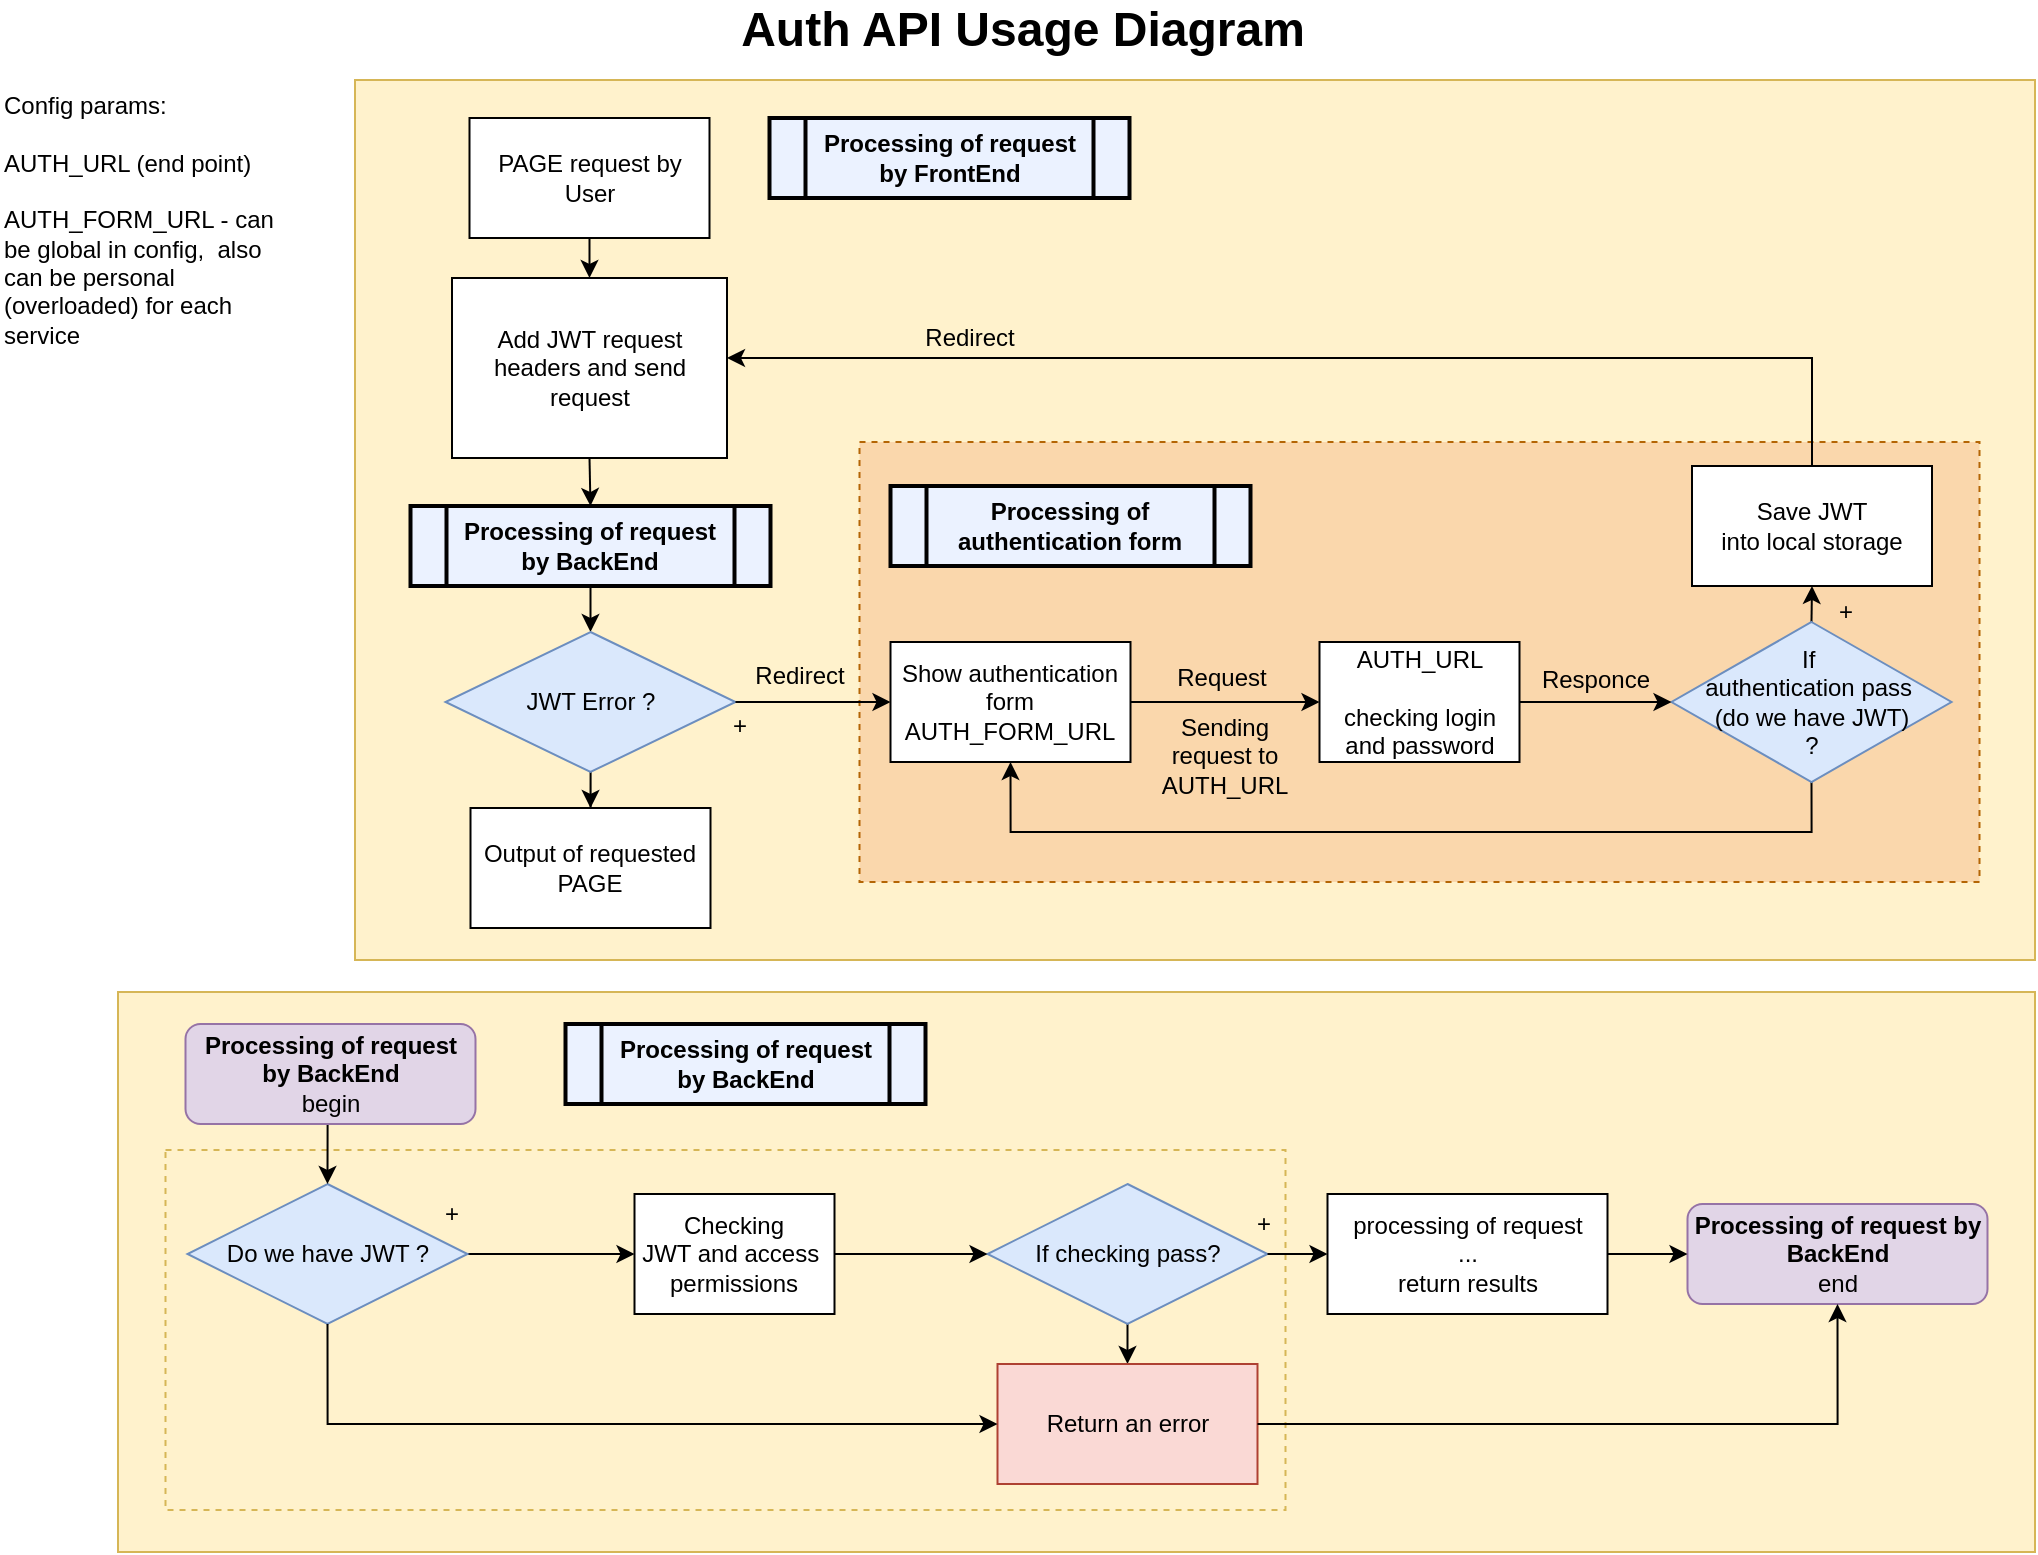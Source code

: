 <mxfile version="20.7.4" type="device" pages="2"><diagram id="pgNdtKvIm3WtKwWCNbx0" name="authentification en"><mxGraphModel dx="1418" dy="5790" grid="1" gridSize="10" guides="1" tooltips="1" connect="1" arrows="1" fold="1" page="1" pageScale="1" pageWidth="1169" pageHeight="1654" math="0" shadow="0"><root><mxCell id="0"/><mxCell id="1" parent="0"/><mxCell id="tO3DYTE5YG-FXNbUi3c9-1" value="" style="rounded=0;whiteSpace=wrap;html=1;fillColor=#fff2cc;strokeColor=#d6b656;" vertex="1" parent="1"><mxGeometry x="129" y="-4444" width="958.5" height="280" as="geometry"/></mxCell><mxCell id="tO3DYTE5YG-FXNbUi3c9-2" value="" style="rounded=0;whiteSpace=wrap;html=1;strokeWidth=1;dashed=1;fillColor=#fff2cc;strokeColor=#d6b656;" vertex="1" parent="1"><mxGeometry x="152.75" y="-4365" width="560" height="180" as="geometry"/></mxCell><mxCell id="tO3DYTE5YG-FXNbUi3c9-3" value="" style="rounded=0;whiteSpace=wrap;html=1;fillColor=#fff2cc;strokeColor=#d6b656;" vertex="1" parent="1"><mxGeometry x="247.5" y="-4900" width="840" height="440" as="geometry"/></mxCell><mxCell id="tO3DYTE5YG-FXNbUi3c9-4" value="" style="rounded=0;whiteSpace=wrap;html=1;strokeWidth=1;dashed=1;fillColor=#fad7ac;strokeColor=#b46504;" vertex="1" parent="1"><mxGeometry x="499.75" y="-4719" width="560" height="220" as="geometry"/></mxCell><mxCell id="tO3DYTE5YG-FXNbUi3c9-5" value="Config params:&lt;br&gt;&lt;br&gt;AUTH_URL (end point)&lt;div&gt;&lt;br&gt;&lt;/div&gt;&lt;div&gt;&lt;span style=&quot;text-align: center;&quot;&gt;AUTH_FORM_URL - can be global in config,&amp;nbsp; also can be personal (overloaded) for each service&lt;/span&gt;&lt;br&gt;&lt;/div&gt;" style="text;html=1;strokeColor=none;fillColor=none;align=left;verticalAlign=middle;whiteSpace=wrap;rounded=0;" vertex="1" parent="1"><mxGeometry x="70" y="-4900" width="140" height="140" as="geometry"/></mxCell><mxCell id="tO3DYTE5YG-FXNbUi3c9-6" style="edgeStyle=orthogonalEdgeStyle;rounded=0;orthogonalLoop=1;jettySize=auto;html=1;exitX=0.5;exitY=1;exitDx=0;exitDy=0;entryX=0.5;entryY=0;entryDx=0;entryDy=0;" edge="1" parent="1" source="tO3DYTE5YG-FXNbUi3c9-7" target="tO3DYTE5YG-FXNbUi3c9-9"><mxGeometry relative="1" as="geometry"/></mxCell><mxCell id="tO3DYTE5YG-FXNbUi3c9-7" value="&lt;div&gt;&lt;b&gt;Processing of request by BackEnd&lt;/b&gt;&lt;/div&gt;" style="shape=process;whiteSpace=wrap;html=1;backgroundOutline=1;strokeWidth=2;fillColor=#EBF2FF;" vertex="1" parent="1"><mxGeometry x="275.25" y="-4687" width="180" height="40" as="geometry"/></mxCell><mxCell id="tO3DYTE5YG-FXNbUi3c9-8" style="edgeStyle=orthogonalEdgeStyle;rounded=0;orthogonalLoop=1;jettySize=auto;html=1;entryX=0.5;entryY=0;entryDx=0;entryDy=0;" edge="1" parent="1" source="tO3DYTE5YG-FXNbUi3c9-9" target="tO3DYTE5YG-FXNbUi3c9-12"><mxGeometry relative="1" as="geometry"/></mxCell><mxCell id="tO3DYTE5YG-FXNbUi3c9-9" value="JWT Error ?" style="rhombus;whiteSpace=wrap;html=1;fillColor=#dae8fc;strokeColor=#6c8ebf;" vertex="1" parent="1"><mxGeometry x="292.75" y="-4624" width="145" height="70" as="geometry"/></mxCell><mxCell id="tO3DYTE5YG-FXNbUi3c9-10" style="edgeStyle=orthogonalEdgeStyle;rounded=0;orthogonalLoop=1;jettySize=auto;html=1;exitX=1;exitY=0.5;exitDx=0;exitDy=0;entryX=0;entryY=0.5;entryDx=0;entryDy=0;" edge="1" parent="1" source="tO3DYTE5YG-FXNbUi3c9-11" target="tO3DYTE5YG-FXNbUi3c9-41"><mxGeometry relative="1" as="geometry"/></mxCell><mxCell id="tO3DYTE5YG-FXNbUi3c9-11" value="&lt;div&gt;&lt;span&gt;Show authentication form&lt;/span&gt;&lt;/div&gt;&lt;div&gt;&lt;span style=&quot;background-color: initial;&quot;&gt;AUTH_FORM_URL&lt;/span&gt;&lt;br&gt;&lt;/div&gt;" style="rounded=0;whiteSpace=wrap;html=1;align=center;" vertex="1" parent="1"><mxGeometry x="515.25" y="-4619" width="120" height="60" as="geometry"/></mxCell><mxCell id="tO3DYTE5YG-FXNbUi3c9-12" value="&lt;div&gt;Output of requested&lt;/div&gt;PAGE" style="rounded=0;whiteSpace=wrap;html=1;" vertex="1" parent="1"><mxGeometry x="305.25" y="-4536" width="120" height="60" as="geometry"/></mxCell><mxCell id="tO3DYTE5YG-FXNbUi3c9-13" style="edgeStyle=orthogonalEdgeStyle;rounded=0;orthogonalLoop=1;jettySize=auto;html=1;exitX=0.5;exitY=1;exitDx=0;exitDy=0;entryX=0.5;entryY=0;entryDx=0;entryDy=0;" edge="1" parent="1" source="tO3DYTE5YG-FXNbUi3c9-14" target="tO3DYTE5YG-FXNbUi3c9-38"><mxGeometry relative="1" as="geometry"/></mxCell><mxCell id="tO3DYTE5YG-FXNbUi3c9-14" value="PAGE request by User" style="rounded=0;whiteSpace=wrap;html=1;" vertex="1" parent="1"><mxGeometry x="304.75" y="-4881" width="120" height="60" as="geometry"/></mxCell><mxCell id="tO3DYTE5YG-FXNbUi3c9-15" value="" style="endArrow=classic;html=1;rounded=0;exitX=1;exitY=0.5;exitDx=0;exitDy=0;entryX=0;entryY=0.5;entryDx=0;entryDy=0;" edge="1" parent="1" source="tO3DYTE5YG-FXNbUi3c9-9" target="tO3DYTE5YG-FXNbUi3c9-11"><mxGeometry width="50" height="50" relative="1" as="geometry"><mxPoint x="620.25" y="-4724" as="sourcePoint"/><mxPoint x="670.25" y="-4774" as="targetPoint"/></mxGeometry></mxCell><mxCell id="tO3DYTE5YG-FXNbUi3c9-16" style="edgeStyle=orthogonalEdgeStyle;rounded=0;orthogonalLoop=1;jettySize=auto;html=1;exitX=0.5;exitY=1;exitDx=0;exitDy=0;entryX=0.5;entryY=1;entryDx=0;entryDy=0;" edge="1" parent="1" source="tO3DYTE5YG-FXNbUi3c9-18" target="tO3DYTE5YG-FXNbUi3c9-11"><mxGeometry relative="1" as="geometry"><Array as="points"><mxPoint x="976.25" y="-4524"/><mxPoint x="575.25" y="-4524"/></Array></mxGeometry></mxCell><mxCell id="tO3DYTE5YG-FXNbUi3c9-17" style="edgeStyle=orthogonalEdgeStyle;rounded=0;orthogonalLoop=1;jettySize=auto;html=1;exitX=0.5;exitY=0;exitDx=0;exitDy=0;entryX=0.5;entryY=1;entryDx=0;entryDy=0;" edge="1" parent="1" source="tO3DYTE5YG-FXNbUi3c9-18" target="tO3DYTE5YG-FXNbUi3c9-22"><mxGeometry relative="1" as="geometry"/></mxCell><mxCell id="tO3DYTE5YG-FXNbUi3c9-18" value="If&amp;nbsp;&lt;div&gt;authentication&lt;span style=&quot;background-color: initial;&quot;&gt;&amp;nbsp;pass&amp;nbsp;&lt;/span&gt;&lt;div&gt;(do we have JWT)&lt;br&gt;?&lt;/div&gt;&lt;/div&gt;" style="rhombus;whiteSpace=wrap;html=1;fillColor=#dae8fc;strokeColor=#6c8ebf;" vertex="1" parent="1"><mxGeometry x="905.75" y="-4629" width="140" height="80" as="geometry"/></mxCell><mxCell id="tO3DYTE5YG-FXNbUi3c9-19" value="+" style="text;html=1;strokeColor=none;fillColor=none;align=center;verticalAlign=middle;whiteSpace=wrap;rounded=0;" vertex="1" parent="1"><mxGeometry x="429.75" y="-4587" width="20" height="20" as="geometry"/></mxCell><mxCell id="tO3DYTE5YG-FXNbUi3c9-20" value="&lt;b&gt;Processing of request by FrontEnd&lt;/b&gt;" style="shape=process;whiteSpace=wrap;html=1;backgroundOutline=1;strokeWidth=2;fillColor=#EBF2FF;" vertex="1" parent="1"><mxGeometry x="454.75" y="-4881" width="180" height="40" as="geometry"/></mxCell><mxCell id="tO3DYTE5YG-FXNbUi3c9-21" style="edgeStyle=orthogonalEdgeStyle;rounded=0;orthogonalLoop=1;jettySize=auto;html=1;exitX=0.5;exitY=0;exitDx=0;exitDy=0;entryX=1;entryY=0.5;entryDx=0;entryDy=0;" edge="1" parent="1" source="tO3DYTE5YG-FXNbUi3c9-22"><mxGeometry relative="1" as="geometry"><mxPoint x="433.5" y="-4761" as="targetPoint"/><Array as="points"><mxPoint x="976.25" y="-4761"/></Array></mxGeometry></mxCell><mxCell id="tO3DYTE5YG-FXNbUi3c9-22" value="Save JWT&lt;br&gt;into local storage" style="rounded=0;whiteSpace=wrap;html=1;" vertex="1" parent="1"><mxGeometry x="916" y="-4707" width="120" height="60" as="geometry"/></mxCell><mxCell id="tO3DYTE5YG-FXNbUi3c9-23" style="edgeStyle=orthogonalEdgeStyle;rounded=0;orthogonalLoop=1;jettySize=auto;html=1;exitX=1;exitY=0.5;exitDx=0;exitDy=0;entryX=0;entryY=0.5;entryDx=0;entryDy=0;" edge="1" parent="1" source="tO3DYTE5YG-FXNbUi3c9-24" target="tO3DYTE5YG-FXNbUi3c9-47"><mxGeometry relative="1" as="geometry"/></mxCell><mxCell id="tO3DYTE5YG-FXNbUi3c9-24" value="Do we have JWT ?" style="rhombus;whiteSpace=wrap;html=1;fillColor=#dae8fc;strokeColor=#6c8ebf;" vertex="1" parent="1"><mxGeometry x="163.75" y="-4348" width="140" height="70" as="geometry"/></mxCell><mxCell id="tO3DYTE5YG-FXNbUi3c9-25" style="edgeStyle=orthogonalEdgeStyle;rounded=0;orthogonalLoop=1;jettySize=auto;html=1;exitX=0.5;exitY=1;exitDx=0;exitDy=0;entryX=0.5;entryY=0;entryDx=0;entryDy=0;" edge="1" parent="1" source="tO3DYTE5YG-FXNbUi3c9-26" target="tO3DYTE5YG-FXNbUi3c9-27"><mxGeometry relative="1" as="geometry"/></mxCell><mxCell id="tO3DYTE5YG-FXNbUi3c9-26" value="If checking pass?" style="rhombus;whiteSpace=wrap;html=1;fillColor=#dae8fc;strokeColor=#6c8ebf;" vertex="1" parent="1"><mxGeometry x="563.75" y="-4348" width="140" height="70" as="geometry"/></mxCell><mxCell id="tO3DYTE5YG-FXNbUi3c9-27" value="Return an error" style="rounded=0;whiteSpace=wrap;html=1;fillColor=#fad9d5;strokeColor=#ae4132;" vertex="1" parent="1"><mxGeometry x="568.75" y="-4258" width="130" height="60" as="geometry"/></mxCell><mxCell id="tO3DYTE5YG-FXNbUi3c9-28" style="edgeStyle=orthogonalEdgeStyle;rounded=0;orthogonalLoop=1;jettySize=auto;html=1;exitX=0.5;exitY=1;exitDx=0;exitDy=0;entryX=0;entryY=0.5;entryDx=0;entryDy=0;" edge="1" parent="1" source="tO3DYTE5YG-FXNbUi3c9-24" target="tO3DYTE5YG-FXNbUi3c9-27"><mxGeometry relative="1" as="geometry"/></mxCell><mxCell id="tO3DYTE5YG-FXNbUi3c9-29" value="processing of request&lt;br&gt;...&lt;br&gt;return results" style="rounded=0;whiteSpace=wrap;html=1;" vertex="1" parent="1"><mxGeometry x="733.75" y="-4343" width="140" height="60" as="geometry"/></mxCell><mxCell id="tO3DYTE5YG-FXNbUi3c9-30" style="edgeStyle=orthogonalEdgeStyle;rounded=0;orthogonalLoop=1;jettySize=auto;html=1;exitX=1;exitY=0.5;exitDx=0;exitDy=0;entryX=0;entryY=0.5;entryDx=0;entryDy=0;" edge="1" parent="1" source="tO3DYTE5YG-FXNbUi3c9-26" target="tO3DYTE5YG-FXNbUi3c9-29"><mxGeometry relative="1" as="geometry"/></mxCell><mxCell id="tO3DYTE5YG-FXNbUi3c9-31" value="&lt;b&gt;Processing of request by BackEnd&lt;/b&gt;" style="shape=process;whiteSpace=wrap;html=1;backgroundOutline=1;strokeWidth=2;fillColor=#EBF2FF;" vertex="1" parent="1"><mxGeometry x="352.75" y="-4428" width="180" height="40" as="geometry"/></mxCell><mxCell id="tO3DYTE5YG-FXNbUi3c9-32" style="edgeStyle=orthogonalEdgeStyle;rounded=0;orthogonalLoop=1;jettySize=auto;html=1;exitX=0.5;exitY=1;exitDx=0;exitDy=0;entryX=0.5;entryY=0;entryDx=0;entryDy=0;" edge="1" parent="1" source="tO3DYTE5YG-FXNbUi3c9-33" target="tO3DYTE5YG-FXNbUi3c9-24"><mxGeometry relative="1" as="geometry"/></mxCell><mxCell id="tO3DYTE5YG-FXNbUi3c9-33" value="&lt;b&gt;Processing of request by BackEnd&lt;/b&gt;&lt;div&gt;begin&lt;/div&gt;" style="rounded=1;whiteSpace=wrap;html=1;fillColor=#e1d5e7;strokeColor=#9673a6;" vertex="1" parent="1"><mxGeometry x="162.75" y="-4428" width="145" height="50" as="geometry"/></mxCell><mxCell id="tO3DYTE5YG-FXNbUi3c9-34" value="&lt;b&gt;Processing of request by BackEnd&lt;/b&gt;&lt;div&gt;end&lt;/div&gt;" style="rounded=1;whiteSpace=wrap;html=1;fillColor=#e1d5e7;strokeColor=#9673a6;" vertex="1" parent="1"><mxGeometry x="913.75" y="-4338" width="150" height="50" as="geometry"/></mxCell><mxCell id="tO3DYTE5YG-FXNbUi3c9-35" style="edgeStyle=orthogonalEdgeStyle;rounded=0;orthogonalLoop=1;jettySize=auto;html=1;exitX=1;exitY=0.5;exitDx=0;exitDy=0;entryX=0.5;entryY=1;entryDx=0;entryDy=0;" edge="1" parent="1" source="tO3DYTE5YG-FXNbUi3c9-27" target="tO3DYTE5YG-FXNbUi3c9-34"><mxGeometry relative="1" as="geometry"/></mxCell><mxCell id="tO3DYTE5YG-FXNbUi3c9-36" style="edgeStyle=orthogonalEdgeStyle;rounded=0;orthogonalLoop=1;jettySize=auto;html=1;exitX=1;exitY=0.5;exitDx=0;exitDy=0;entryX=0;entryY=0.5;entryDx=0;entryDy=0;" edge="1" parent="1" source="tO3DYTE5YG-FXNbUi3c9-29" target="tO3DYTE5YG-FXNbUi3c9-34"><mxGeometry relative="1" as="geometry"/></mxCell><mxCell id="tO3DYTE5YG-FXNbUi3c9-37" style="edgeStyle=orthogonalEdgeStyle;rounded=0;orthogonalLoop=1;jettySize=auto;html=1;exitX=0.5;exitY=1;exitDx=0;exitDy=0;entryX=0.5;entryY=0;entryDx=0;entryDy=0;" edge="1" parent="1" source="tO3DYTE5YG-FXNbUi3c9-38" target="tO3DYTE5YG-FXNbUi3c9-7"><mxGeometry relative="1" as="geometry"/></mxCell><mxCell id="tO3DYTE5YG-FXNbUi3c9-38" value="&lt;div&gt;&lt;span style=&quot;background-color: initial;&quot;&gt;Add JWT request headers and s&lt;/span&gt;end request&lt;/div&gt;" style="rounded=0;whiteSpace=wrap;html=1;" vertex="1" parent="1"><mxGeometry x="296" y="-4801" width="137.5" height="90" as="geometry"/></mxCell><mxCell id="tO3DYTE5YG-FXNbUi3c9-39" value="Redirect" style="text;html=1;strokeColor=none;fillColor=none;align=center;verticalAlign=middle;whiteSpace=wrap;rounded=0;" vertex="1" parent="1"><mxGeometry x="525.25" y="-4786" width="60" height="30" as="geometry"/></mxCell><mxCell id="tO3DYTE5YG-FXNbUi3c9-40" style="edgeStyle=orthogonalEdgeStyle;rounded=0;orthogonalLoop=1;jettySize=auto;html=1;exitX=1;exitY=0.5;exitDx=0;exitDy=0;entryX=0;entryY=0.5;entryDx=0;entryDy=0;" edge="1" parent="1" source="tO3DYTE5YG-FXNbUi3c9-41" target="tO3DYTE5YG-FXNbUi3c9-18"><mxGeometry relative="1" as="geometry"/></mxCell><mxCell id="tO3DYTE5YG-FXNbUi3c9-41" value="AUTH_URL&lt;br&gt;&lt;br&gt;&lt;div&gt;checking login and password&lt;/div&gt;" style="rounded=0;whiteSpace=wrap;html=1;" vertex="1" parent="1"><mxGeometry x="729.75" y="-4619" width="100" height="60" as="geometry"/></mxCell><mxCell id="tO3DYTE5YG-FXNbUi3c9-42" value="Redirect" style="text;html=1;strokeColor=none;fillColor=none;align=center;verticalAlign=middle;whiteSpace=wrap;rounded=0;" vertex="1" parent="1"><mxGeometry x="439.75" y="-4617" width="60" height="30" as="geometry"/></mxCell><mxCell id="tO3DYTE5YG-FXNbUi3c9-43" value="Request" style="text;html=1;strokeColor=none;fillColor=none;align=center;verticalAlign=middle;whiteSpace=wrap;rounded=0;" vertex="1" parent="1"><mxGeometry x="650.75" y="-4610" width="60" height="17" as="geometry"/></mxCell><mxCell id="tO3DYTE5YG-FXNbUi3c9-44" value="&lt;div&gt;Sending request to&lt;/div&gt;AUTH_URL" style="text;html=1;strokeColor=none;fillColor=none;align=center;verticalAlign=middle;whiteSpace=wrap;rounded=0;dashed=1;" vertex="1" parent="1"><mxGeometry x="644.5" y="-4577" width="74.5" height="30" as="geometry"/></mxCell><mxCell id="tO3DYTE5YG-FXNbUi3c9-45" value="Responce" style="text;html=1;strokeColor=none;fillColor=none;align=center;verticalAlign=middle;whiteSpace=wrap;rounded=0;" vertex="1" parent="1"><mxGeometry x="837.75" y="-4609" width="60" height="17" as="geometry"/></mxCell><mxCell id="tO3DYTE5YG-FXNbUi3c9-46" style="edgeStyle=orthogonalEdgeStyle;rounded=0;orthogonalLoop=1;jettySize=auto;html=1;exitX=1;exitY=0.5;exitDx=0;exitDy=0;entryX=0;entryY=0.5;entryDx=0;entryDy=0;" edge="1" parent="1" source="tO3DYTE5YG-FXNbUi3c9-47" target="tO3DYTE5YG-FXNbUi3c9-26"><mxGeometry relative="1" as="geometry"/></mxCell><mxCell id="tO3DYTE5YG-FXNbUi3c9-47" value="Checking&lt;br&gt;JWT and access&amp;nbsp; permissions" style="rounded=0;whiteSpace=wrap;html=1;" vertex="1" parent="1"><mxGeometry x="387.25" y="-4343" width="100" height="60" as="geometry"/></mxCell><mxCell id="tO3DYTE5YG-FXNbUi3c9-48" value="&lt;b&gt;Processing of authentication form&lt;/b&gt;" style="shape=process;whiteSpace=wrap;html=1;backgroundOutline=1;strokeWidth=2;fillColor=#EBF2FF;" vertex="1" parent="1"><mxGeometry x="515.25" y="-4697" width="180" height="40" as="geometry"/></mxCell><mxCell id="tO3DYTE5YG-FXNbUi3c9-49" value="+" style="text;html=1;strokeColor=none;fillColor=none;align=center;verticalAlign=middle;whiteSpace=wrap;rounded=0;" vertex="1" parent="1"><mxGeometry x="983.25" y="-4644" width="20" height="20" as="geometry"/></mxCell><mxCell id="tO3DYTE5YG-FXNbUi3c9-50" value="+" style="text;html=1;strokeColor=none;fillColor=none;align=center;verticalAlign=middle;whiteSpace=wrap;rounded=0;" vertex="1" parent="1"><mxGeometry x="286.25" y="-4343" width="20" height="20" as="geometry"/></mxCell><mxCell id="tO3DYTE5YG-FXNbUi3c9-51" value="+" style="text;html=1;strokeColor=none;fillColor=none;align=center;verticalAlign=middle;whiteSpace=wrap;rounded=0;" vertex="1" parent="1"><mxGeometry x="692.25" y="-4338" width="20" height="20" as="geometry"/></mxCell><mxCell id="tO3DYTE5YG-FXNbUi3c9-52" value="Auth API Usage Diagram" style="text;html=1;align=center;verticalAlign=middle;whiteSpace=wrap;rounded=0;fontSize=24;fontStyle=1" vertex="1" parent="1"><mxGeometry x="422.5" y="-4940" width="317" height="30" as="geometry"/></mxCell></root></mxGraphModel></diagram><diagram id="Vn9LXmc46parNy99KOzp" name="authentication ru"><mxGraphModel dx="591" dy="4335" grid="1" gridSize="10" guides="1" tooltips="1" connect="1" arrows="1" fold="1" page="1" pageScale="1" pageWidth="827" pageHeight="1169" math="0" shadow="0"><root><mxCell id="0"/><mxCell id="1" parent="0"/><mxCell id="UcfPJlzb25LskUVrySbB-1" value="" style="rounded=0;whiteSpace=wrap;html=1;fillColor=#fff2cc;strokeColor=#d6b656;" parent="1" vertex="1"><mxGeometry x="919" y="-2970" width="958.5" height="300" as="geometry"/></mxCell><mxCell id="UcfPJlzb25LskUVrySbB-2" value="" style="rounded=0;whiteSpace=wrap;html=1;strokeWidth=1;dashed=1;fillColor=#fff2cc;strokeColor=#d6b656;" parent="1" vertex="1"><mxGeometry x="944.25" y="-2880" width="560" height="190" as="geometry"/></mxCell><mxCell id="UcfPJlzb25LskUVrySbB-3" value="" style="rounded=0;whiteSpace=wrap;html=1;fillColor=#fff2cc;strokeColor=#d6b656;" parent="1" vertex="1"><mxGeometry x="1037.5" y="-3480" width="840" height="490" as="geometry"/></mxCell><mxCell id="UcfPJlzb25LskUVrySbB-4" value="" style="rounded=0;whiteSpace=wrap;html=1;strokeWidth=1;dashed=1;fillColor=#fad7ac;strokeColor=#b46504;" parent="1" vertex="1"><mxGeometry x="1287.5" y="-3300" width="560" height="250" as="geometry"/></mxCell><mxCell id="UcfPJlzb25LskUVrySbB-5" value="Параметры конфига:&lt;br&gt;&lt;br&gt;AUTH_URL (енд поинд)&lt;br&gt;" style="text;html=1;strokeColor=none;fillColor=none;align=left;verticalAlign=middle;whiteSpace=wrap;rounded=0;" parent="1" vertex="1"><mxGeometry x="860" y="-3480" width="140" height="140" as="geometry"/></mxCell><mxCell id="UcfPJlzb25LskUVrySbB-6" style="edgeStyle=orthogonalEdgeStyle;rounded=0;orthogonalLoop=1;jettySize=auto;html=1;exitX=0.5;exitY=1;exitDx=0;exitDy=0;entryX=0.5;entryY=0;entryDx=0;entryDy=0;" parent="1" source="UcfPJlzb25LskUVrySbB-7" target="UcfPJlzb25LskUVrySbB-9" edge="1"><mxGeometry relative="1" as="geometry"/></mxCell><mxCell id="UcfPJlzb25LskUVrySbB-7" value="&lt;b&gt;ОБРАБОКА ЗАПРОСА &lt;br&gt;БЭКЭНДОМ&lt;/b&gt;" style="shape=process;whiteSpace=wrap;html=1;backgroundOutline=1;strokeWidth=2;fillColor=#EBF2FF;" parent="1" vertex="1"><mxGeometry x="1062.5" y="-3260" width="180" height="40" as="geometry"/></mxCell><mxCell id="UcfPJlzb25LskUVrySbB-8" style="edgeStyle=orthogonalEdgeStyle;rounded=0;orthogonalLoop=1;jettySize=auto;html=1;entryX=0.5;entryY=0;entryDx=0;entryDy=0;" parent="1" source="UcfPJlzb25LskUVrySbB-9" target="UcfPJlzb25LskUVrySbB-12" edge="1"><mxGeometry relative="1" as="geometry"/></mxCell><mxCell id="UcfPJlzb25LskUVrySbB-9" value="Ошибка&lt;br&gt;JWT ?" style="rhombus;whiteSpace=wrap;html=1;fillColor=#dae8fc;strokeColor=#6c8ebf;" parent="1" vertex="1"><mxGeometry x="1080.5" y="-3187" width="145" height="70" as="geometry"/></mxCell><mxCell id="UcfPJlzb25LskUVrySbB-10" style="edgeStyle=orthogonalEdgeStyle;rounded=0;orthogonalLoop=1;jettySize=auto;html=1;exitX=1;exitY=0.5;exitDx=0;exitDy=0;entryX=0;entryY=0.5;entryDx=0;entryDy=0;" parent="1" source="UcfPJlzb25LskUVrySbB-11" target="UcfPJlzb25LskUVrySbB-42" edge="1"><mxGeometry relative="1" as="geometry"/></mxCell><mxCell id="UcfPJlzb25LskUVrySbB-11" value="&lt;div&gt;&lt;span&gt;Отображаем форму аутинтефикации&lt;/span&gt;&lt;/div&gt;&lt;span&gt;AUTH_FORM_URL&lt;/span&gt;&lt;span&gt;&lt;br&gt;&lt;/span&gt;" style="rounded=0;whiteSpace=wrap;html=1;align=center;" parent="1" vertex="1"><mxGeometry x="1303" y="-3182" width="120" height="60" as="geometry"/></mxCell><mxCell id="UcfPJlzb25LskUVrySbB-12" value="Вывод страцицы PAGE" style="rounded=0;whiteSpace=wrap;html=1;" parent="1" vertex="1"><mxGeometry x="1093" y="-3077" width="120" height="60" as="geometry"/></mxCell><mxCell id="UcfPJlzb25LskUVrySbB-13" style="edgeStyle=orthogonalEdgeStyle;rounded=0;orthogonalLoop=1;jettySize=auto;html=1;exitX=0.5;exitY=1;exitDx=0;exitDy=0;entryX=0.5;entryY=0;entryDx=0;entryDy=0;" parent="1" source="UcfPJlzb25LskUVrySbB-14" target="UcfPJlzb25LskUVrySbB-39" edge="1"><mxGeometry relative="1" as="geometry"/></mxCell><mxCell id="UcfPJlzb25LskUVrySbB-14" value="Запрос пользователем страницы PAGE" style="rounded=0;whiteSpace=wrap;html=1;" parent="1" vertex="1"><mxGeometry x="1092.5" y="-3460" width="120" height="60" as="geometry"/></mxCell><mxCell id="UcfPJlzb25LskUVrySbB-15" value="" style="endArrow=classic;html=1;rounded=0;exitX=1;exitY=0.5;exitDx=0;exitDy=0;entryX=0;entryY=0.5;entryDx=0;entryDy=0;" parent="1" source="UcfPJlzb25LskUVrySbB-9" target="UcfPJlzb25LskUVrySbB-11" edge="1"><mxGeometry width="50" height="50" relative="1" as="geometry"><mxPoint x="1408" y="-3287" as="sourcePoint"/><mxPoint x="1458" y="-3337" as="targetPoint"/></mxGeometry></mxCell><mxCell id="UcfPJlzb25LskUVrySbB-16" style="edgeStyle=orthogonalEdgeStyle;rounded=0;orthogonalLoop=1;jettySize=auto;html=1;exitX=0.5;exitY=1;exitDx=0;exitDy=0;entryX=0.5;entryY=1;entryDx=0;entryDy=0;" parent="1" source="UcfPJlzb25LskUVrySbB-18" target="UcfPJlzb25LskUVrySbB-11" edge="1"><mxGeometry relative="1" as="geometry"><Array as="points"><mxPoint x="1764" y="-3080"/><mxPoint x="1363" y="-3080"/></Array></mxGeometry></mxCell><mxCell id="UcfPJlzb25LskUVrySbB-17" style="edgeStyle=orthogonalEdgeStyle;rounded=0;orthogonalLoop=1;jettySize=auto;html=1;exitX=0.5;exitY=0;exitDx=0;exitDy=0;entryX=0.5;entryY=1;entryDx=0;entryDy=0;" parent="1" source="UcfPJlzb25LskUVrySbB-18" target="UcfPJlzb25LskUVrySbB-23" edge="1"><mxGeometry relative="1" as="geometry"/></mxCell><mxCell id="UcfPJlzb25LskUVrySbB-18" value="Прошла аутинтефикация&lt;br&gt;(есть JWT)&lt;br&gt;?" style="rhombus;whiteSpace=wrap;html=1;fillColor=#dae8fc;strokeColor=#6c8ebf;" parent="1" vertex="1"><mxGeometry x="1693.5" y="-3192" width="140" height="80" as="geometry"/></mxCell><mxCell id="UcfPJlzb25LskUVrySbB-20" value="+" style="text;html=1;strokeColor=none;fillColor=none;align=center;verticalAlign=middle;whiteSpace=wrap;rounded=0;" parent="1" vertex="1"><mxGeometry x="1217.5" y="-3150" width="20" height="20" as="geometry"/></mxCell><mxCell id="UcfPJlzb25LskUVrySbB-21" value="&lt;b&gt;ОБРАБОКА ЗАПРОСА &lt;br&gt;ФРОНТОМ&lt;/b&gt;" style="shape=process;whiteSpace=wrap;html=1;backgroundOutline=1;strokeWidth=2;fillColor=#EBF2FF;" parent="1" vertex="1"><mxGeometry x="1242.5" y="-3460" width="180" height="40" as="geometry"/></mxCell><mxCell id="UcfPJlzb25LskUVrySbB-22" style="edgeStyle=orthogonalEdgeStyle;rounded=0;orthogonalLoop=1;jettySize=auto;html=1;exitX=0.5;exitY=0;exitDx=0;exitDy=0;entryX=1;entryY=0.5;entryDx=0;entryDy=0;" parent="1" source="UcfPJlzb25LskUVrySbB-23" target="UcfPJlzb25LskUVrySbB-39" edge="1"><mxGeometry relative="1" as="geometry"/></mxCell><mxCell id="UcfPJlzb25LskUVrySbB-23" value="Записываем JWT&lt;br&gt;в local storage" style="rounded=0;whiteSpace=wrap;html=1;" parent="1" vertex="1"><mxGeometry x="1703.5" y="-3280" width="120" height="60" as="geometry"/></mxCell><mxCell id="UcfPJlzb25LskUVrySbB-24" style="edgeStyle=orthogonalEdgeStyle;rounded=0;orthogonalLoop=1;jettySize=auto;html=1;exitX=1;exitY=0.5;exitDx=0;exitDy=0;entryX=0;entryY=0.5;entryDx=0;entryDy=0;" parent="1" source="UcfPJlzb25LskUVrySbB-25" target="UcfPJlzb25LskUVrySbB-48" edge="1"><mxGeometry relative="1" as="geometry"/></mxCell><mxCell id="UcfPJlzb25LskUVrySbB-25" value="Есть JWT ?" style="rhombus;whiteSpace=wrap;html=1;fillColor=#dae8fc;strokeColor=#6c8ebf;" parent="1" vertex="1"><mxGeometry x="955.25" y="-2860" width="140" height="70" as="geometry"/></mxCell><mxCell id="UcfPJlzb25LskUVrySbB-26" style="edgeStyle=orthogonalEdgeStyle;rounded=0;orthogonalLoop=1;jettySize=auto;html=1;exitX=0.5;exitY=1;exitDx=0;exitDy=0;entryX=0.5;entryY=0;entryDx=0;entryDy=0;" parent="1" source="UcfPJlzb25LskUVrySbB-27" target="UcfPJlzb25LskUVrySbB-28" edge="1"><mxGeometry relative="1" as="geometry"/></mxCell><mxCell id="UcfPJlzb25LskUVrySbB-27" value="Прошла проверка ?" style="rhombus;whiteSpace=wrap;html=1;fillColor=#dae8fc;strokeColor=#6c8ebf;" parent="1" vertex="1"><mxGeometry x="1355.25" y="-2860" width="140" height="70" as="geometry"/></mxCell><mxCell id="UcfPJlzb25LskUVrySbB-28" value="возвращаем ошибку" style="rounded=0;whiteSpace=wrap;html=1;fillColor=#fad9d5;strokeColor=#ae4132;" parent="1" vertex="1"><mxGeometry x="1360.25" y="-2770" width="130" height="60" as="geometry"/></mxCell><mxCell id="UcfPJlzb25LskUVrySbB-29" style="edgeStyle=orthogonalEdgeStyle;rounded=0;orthogonalLoop=1;jettySize=auto;html=1;exitX=0.5;exitY=1;exitDx=0;exitDy=0;entryX=0;entryY=0.5;entryDx=0;entryDy=0;" parent="1" source="UcfPJlzb25LskUVrySbB-25" target="UcfPJlzb25LskUVrySbB-28" edge="1"><mxGeometry relative="1" as="geometry"/></mxCell><mxCell id="UcfPJlzb25LskUVrySbB-30" value="обработка запроса&lt;br&gt;...&lt;br&gt;возвращаем результат" style="rounded=0;whiteSpace=wrap;html=1;" parent="1" vertex="1"><mxGeometry x="1525.25" y="-2855" width="140" height="60" as="geometry"/></mxCell><mxCell id="UcfPJlzb25LskUVrySbB-31" style="edgeStyle=orthogonalEdgeStyle;rounded=0;orthogonalLoop=1;jettySize=auto;html=1;exitX=1;exitY=0.5;exitDx=0;exitDy=0;entryX=0;entryY=0.5;entryDx=0;entryDy=0;" parent="1" source="UcfPJlzb25LskUVrySbB-27" target="UcfPJlzb25LskUVrySbB-30" edge="1"><mxGeometry relative="1" as="geometry"/></mxCell><mxCell id="UcfPJlzb25LskUVrySbB-32" value="&lt;b&gt;ОБРАБОКА ЗАПРОСА &lt;br&gt;БЭКЭНДОМ&lt;/b&gt;" style="shape=process;whiteSpace=wrap;html=1;backgroundOutline=1;strokeWidth=2;fillColor=#EBF2FF;" parent="1" vertex="1"><mxGeometry x="1142.75" y="-2950" width="180" height="40" as="geometry"/></mxCell><mxCell id="UcfPJlzb25LskUVrySbB-33" style="edgeStyle=orthogonalEdgeStyle;rounded=0;orthogonalLoop=1;jettySize=auto;html=1;exitX=0.5;exitY=1;exitDx=0;exitDy=0;entryX=0.5;entryY=0;entryDx=0;entryDy=0;" parent="1" source="UcfPJlzb25LskUVrySbB-34" target="UcfPJlzb25LskUVrySbB-25" edge="1"><mxGeometry relative="1" as="geometry"/></mxCell><mxCell id="UcfPJlzb25LskUVrySbB-34" value="&lt;b&gt;ОБРАБОКА ЗАПРОСА &lt;br&gt;БЭКЭНДОМ&lt;/b&gt;&lt;br&gt;начало" style="rounded=1;whiteSpace=wrap;html=1;fillColor=#e1d5e7;strokeColor=#9673a6;" parent="1" vertex="1"><mxGeometry x="952.75" y="-2950" width="145" height="50" as="geometry"/></mxCell><mxCell id="UcfPJlzb25LskUVrySbB-35" value="&lt;b&gt;ОБРАБОКА ЗАПРОСА&lt;br&gt;БЭКЭНДОМ&lt;/b&gt;&lt;br&gt;конец" style="rounded=1;whiteSpace=wrap;html=1;fillColor=#e1d5e7;strokeColor=#9673a6;" parent="1" vertex="1"><mxGeometry x="1705.25" y="-2850" width="150" height="50" as="geometry"/></mxCell><mxCell id="UcfPJlzb25LskUVrySbB-36" style="edgeStyle=orthogonalEdgeStyle;rounded=0;orthogonalLoop=1;jettySize=auto;html=1;exitX=1;exitY=0.5;exitDx=0;exitDy=0;entryX=0.5;entryY=1;entryDx=0;entryDy=0;" parent="1" source="UcfPJlzb25LskUVrySbB-28" target="UcfPJlzb25LskUVrySbB-35" edge="1"><mxGeometry relative="1" as="geometry"/></mxCell><mxCell id="UcfPJlzb25LskUVrySbB-37" style="edgeStyle=orthogonalEdgeStyle;rounded=0;orthogonalLoop=1;jettySize=auto;html=1;exitX=1;exitY=0.5;exitDx=0;exitDy=0;entryX=0;entryY=0.5;entryDx=0;entryDy=0;" parent="1" source="UcfPJlzb25LskUVrySbB-30" target="UcfPJlzb25LskUVrySbB-35" edge="1"><mxGeometry relative="1" as="geometry"/></mxCell><mxCell id="UcfPJlzb25LskUVrySbB-38" style="edgeStyle=orthogonalEdgeStyle;rounded=0;orthogonalLoop=1;jettySize=auto;html=1;exitX=0.5;exitY=1;exitDx=0;exitDy=0;entryX=0.5;entryY=0;entryDx=0;entryDy=0;" parent="1" source="UcfPJlzb25LskUVrySbB-39" target="UcfPJlzb25LskUVrySbB-7" edge="1"><mxGeometry relative="1" as="geometry"/></mxCell><mxCell id="UcfPJlzb25LskUVrySbB-39" value="формирование&amp;nbsp; и отправка запроса (в request headers подставляем JWT)" style="rounded=0;whiteSpace=wrap;html=1;" parent="1" vertex="1"><mxGeometry x="1083.75" y="-3380" width="137.5" height="90" as="geometry"/></mxCell><mxCell id="UcfPJlzb25LskUVrySbB-40" value="Redirect" style="text;html=1;strokeColor=none;fillColor=none;align=center;verticalAlign=middle;whiteSpace=wrap;rounded=0;" parent="1" vertex="1"><mxGeometry x="1313" y="-3360" width="60" height="30" as="geometry"/></mxCell><mxCell id="UcfPJlzb25LskUVrySbB-41" style="edgeStyle=orthogonalEdgeStyle;rounded=0;orthogonalLoop=1;jettySize=auto;html=1;exitX=1;exitY=0.5;exitDx=0;exitDy=0;entryX=0;entryY=0.5;entryDx=0;entryDy=0;" parent="1" source="UcfPJlzb25LskUVrySbB-42" target="UcfPJlzb25LskUVrySbB-18" edge="1"><mxGeometry relative="1" as="geometry"/></mxCell><mxCell id="UcfPJlzb25LskUVrySbB-42" value="AUTH_URL&lt;br&gt;проверка &lt;br&gt;логина и пароля" style="rounded=0;whiteSpace=wrap;html=1;" parent="1" vertex="1"><mxGeometry x="1517.5" y="-3182" width="100" height="60" as="geometry"/></mxCell><mxCell id="UcfPJlzb25LskUVrySbB-43" value="Redirect" style="text;html=1;strokeColor=none;fillColor=none;align=center;verticalAlign=middle;whiteSpace=wrap;rounded=0;" parent="1" vertex="1"><mxGeometry x="1227.5" y="-3180" width="60" height="30" as="geometry"/></mxCell><mxCell id="UcfPJlzb25LskUVrySbB-44" value="Request" style="text;html=1;strokeColor=none;fillColor=none;align=center;verticalAlign=middle;whiteSpace=wrap;rounded=0;" parent="1" vertex="1"><mxGeometry x="1438.5" y="-3173" width="60" height="17" as="geometry"/></mxCell><mxCell id="UcfPJlzb25LskUVrySbB-45" value="Отправляем запрос на&lt;br&gt;AUTH_URL" style="text;html=1;strokeColor=none;fillColor=none;align=center;verticalAlign=middle;whiteSpace=wrap;rounded=0;dashed=1;" parent="1" vertex="1"><mxGeometry x="1432.25" y="-3140" width="74.5" height="30" as="geometry"/></mxCell><mxCell id="UcfPJlzb25LskUVrySbB-46" value="Responce" style="text;html=1;strokeColor=none;fillColor=none;align=center;verticalAlign=middle;whiteSpace=wrap;rounded=0;" parent="1" vertex="1"><mxGeometry x="1625.5" y="-3172" width="60" height="17" as="geometry"/></mxCell><mxCell id="UcfPJlzb25LskUVrySbB-47" style="edgeStyle=orthogonalEdgeStyle;rounded=0;orthogonalLoop=1;jettySize=auto;html=1;exitX=1;exitY=0.5;exitDx=0;exitDy=0;entryX=0;entryY=0.5;entryDx=0;entryDy=0;" parent="1" source="UcfPJlzb25LskUVrySbB-48" target="UcfPJlzb25LskUVrySbB-27" edge="1"><mxGeometry relative="1" as="geometry"/></mxCell><mxCell id="UcfPJlzb25LskUVrySbB-48" value="проверка &lt;br&gt;JWT и прав доступа" style="rounded=0;whiteSpace=wrap;html=1;" parent="1" vertex="1"><mxGeometry x="1178.75" y="-2855" width="100" height="60" as="geometry"/></mxCell><mxCell id="UcfPJlzb25LskUVrySbB-52" value="&lt;b&gt;ОБРАБОТКА ФОРМЫ АУТИНТЕФИКАЦИИ&lt;/b&gt;" style="shape=process;whiteSpace=wrap;html=1;backgroundOutline=1;strokeWidth=2;fillColor=#EBF2FF;" parent="1" vertex="1"><mxGeometry x="1303" y="-3280" width="180" height="40" as="geometry"/></mxCell><mxCell id="UcfPJlzb25LskUVrySbB-53" value="+" style="text;html=1;strokeColor=none;fillColor=none;align=center;verticalAlign=middle;whiteSpace=wrap;rounded=0;" parent="1" vertex="1"><mxGeometry x="1771" y="-3207" width="20" height="20" as="geometry"/></mxCell><mxCell id="UcfPJlzb25LskUVrySbB-54" value="+" style="text;html=1;strokeColor=none;fillColor=none;align=center;verticalAlign=middle;whiteSpace=wrap;rounded=0;" parent="1" vertex="1"><mxGeometry x="1077.75" y="-2855" width="20" height="20" as="geometry"/></mxCell><mxCell id="UcfPJlzb25LskUVrySbB-55" value="+" style="text;html=1;strokeColor=none;fillColor=none;align=center;verticalAlign=middle;whiteSpace=wrap;rounded=0;" parent="1" vertex="1"><mxGeometry x="1483.75" y="-2850" width="20" height="20" as="geometry"/></mxCell></root></mxGraphModel></diagram></mxfile>